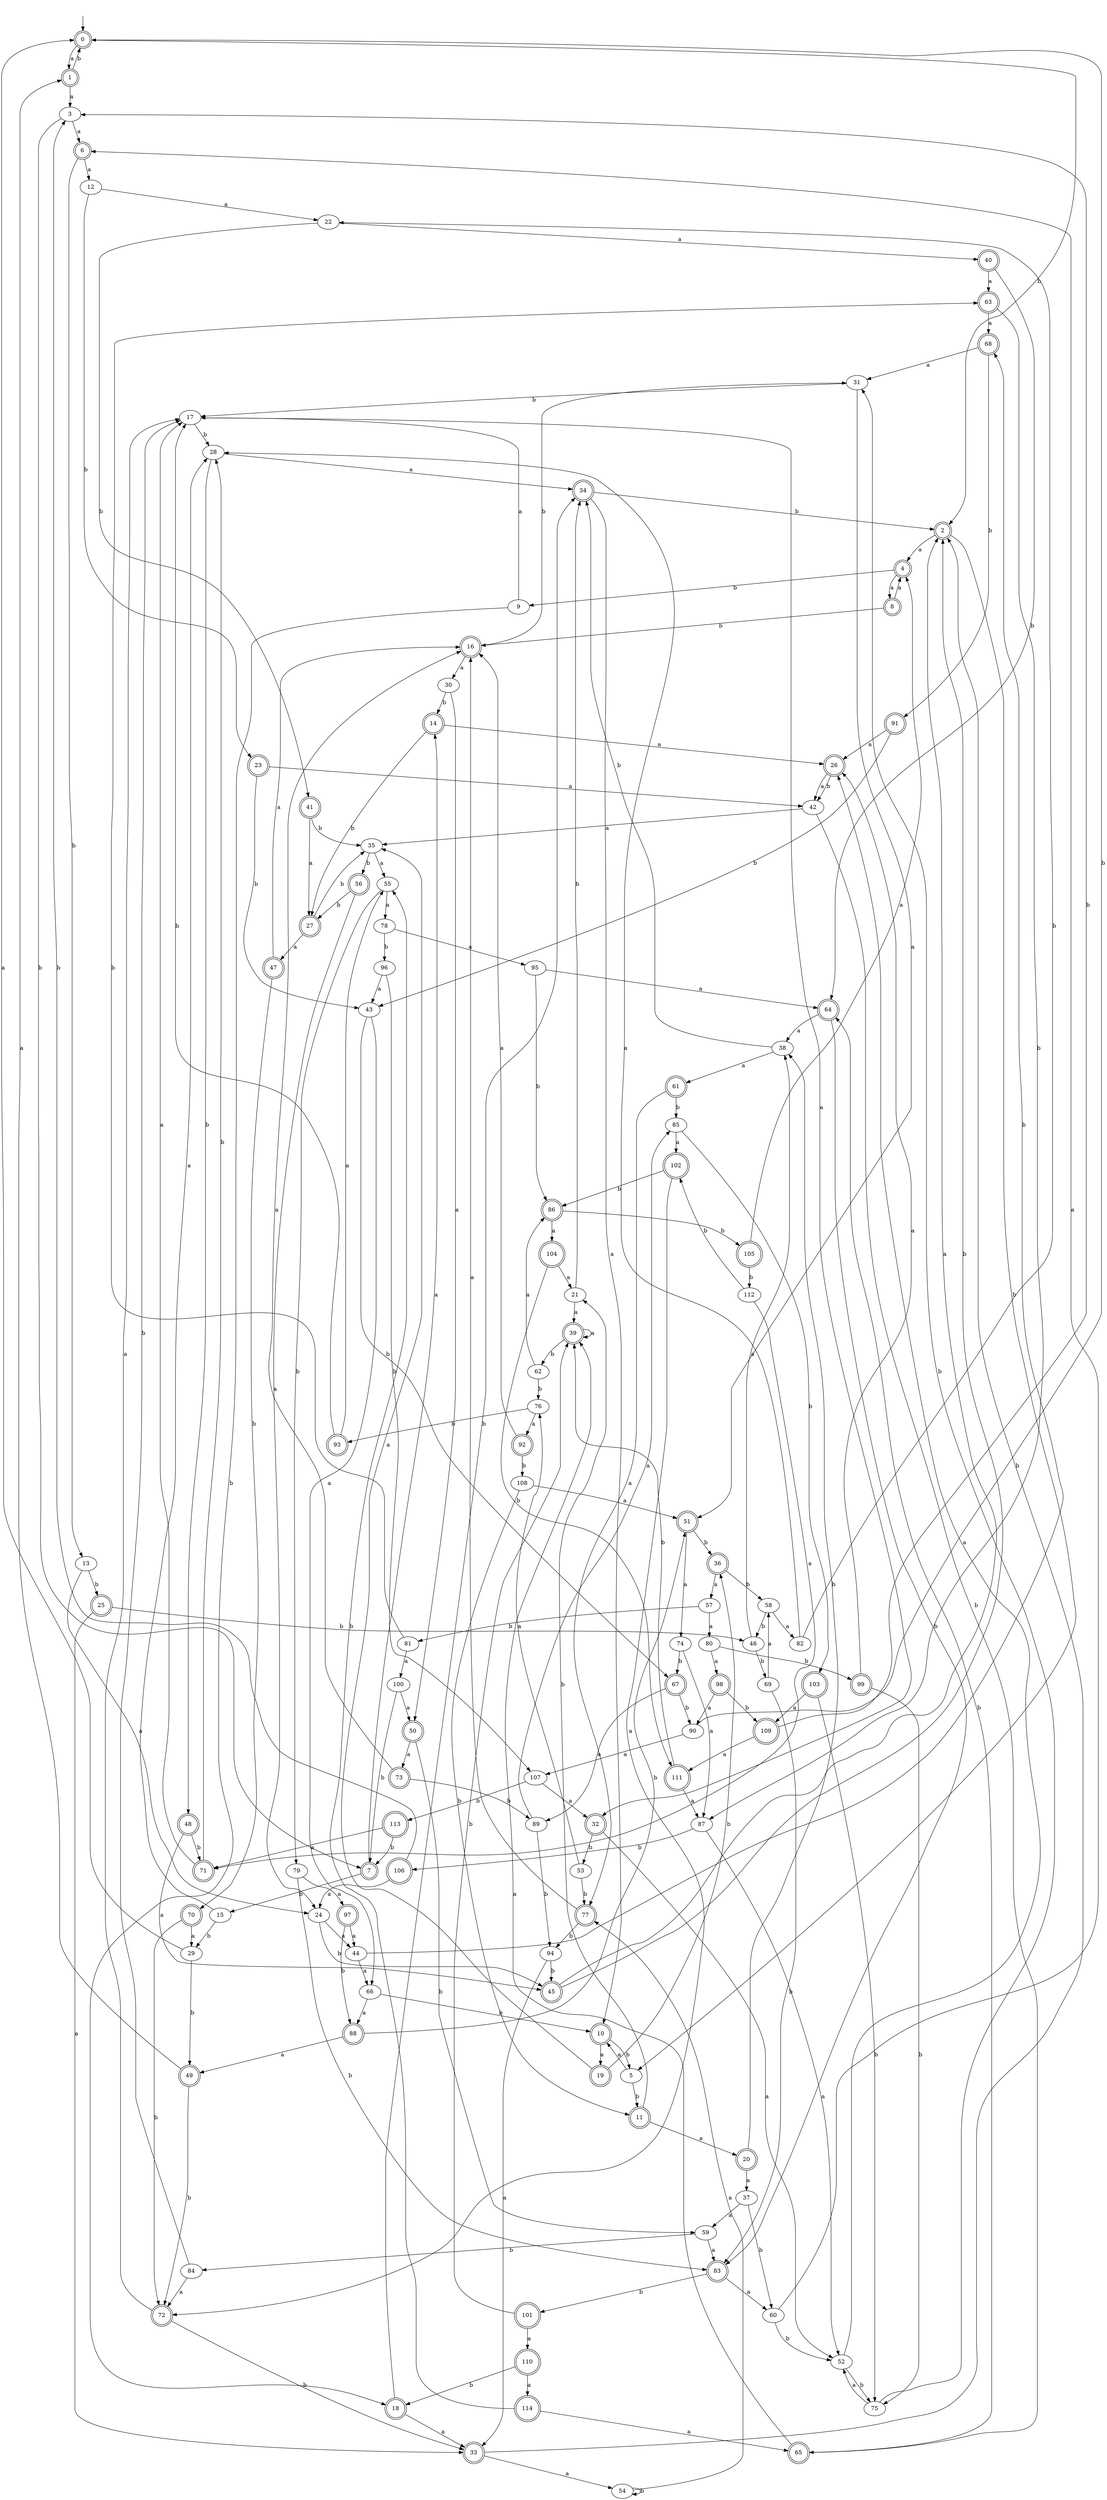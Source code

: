 digraph RandomDFA {
  __start0 [label="", shape=none];
  __start0 -> 0 [label=""];
  0 [shape=circle] [shape=doublecircle]
  0 -> 1 [label="a"]
  0 -> 2 [label="b"]
  1 [shape=doublecircle]
  1 -> 3 [label="a"]
  1 -> 0 [label="b"]
  2 [shape=doublecircle]
  2 -> 4 [label="a"]
  2 -> 5 [label="b"]
  3
  3 -> 6 [label="a"]
  3 -> 7 [label="b"]
  4 [shape=doublecircle]
  4 -> 8 [label="a"]
  4 -> 9 [label="b"]
  5
  5 -> 10 [label="a"]
  5 -> 11 [label="b"]
  6 [shape=doublecircle]
  6 -> 12 [label="a"]
  6 -> 13 [label="b"]
  7 [shape=doublecircle]
  7 -> 14 [label="a"]
  7 -> 15 [label="b"]
  8 [shape=doublecircle]
  8 -> 4 [label="a"]
  8 -> 16 [label="b"]
  9
  9 -> 17 [label="a"]
  9 -> 18 [label="b"]
  10 [shape=doublecircle]
  10 -> 19 [label="a"]
  10 -> 5 [label="b"]
  11 [shape=doublecircle]
  11 -> 20 [label="a"]
  11 -> 21 [label="b"]
  12
  12 -> 22 [label="a"]
  12 -> 23 [label="b"]
  13
  13 -> 24 [label="a"]
  13 -> 25 [label="b"]
  14 [shape=doublecircle]
  14 -> 26 [label="a"]
  14 -> 27 [label="b"]
  15
  15 -> 28 [label="a"]
  15 -> 29 [label="b"]
  16 [shape=doublecircle]
  16 -> 30 [label="a"]
  16 -> 31 [label="b"]
  17
  17 -> 32 [label="a"]
  17 -> 28 [label="b"]
  18 [shape=doublecircle]
  18 -> 33 [label="a"]
  18 -> 34 [label="b"]
  19 [shape=doublecircle]
  19 -> 35 [label="a"]
  19 -> 36 [label="b"]
  20 [shape=doublecircle]
  20 -> 37 [label="a"]
  20 -> 38 [label="b"]
  21
  21 -> 39 [label="a"]
  21 -> 34 [label="b"]
  22
  22 -> 40 [label="a"]
  22 -> 41 [label="b"]
  23 [shape=doublecircle]
  23 -> 42 [label="a"]
  23 -> 43 [label="b"]
  24
  24 -> 44 [label="a"]
  24 -> 45 [label="b"]
  25 [shape=doublecircle]
  25 -> 33 [label="a"]
  25 -> 46 [label="b"]
  26 [shape=doublecircle]
  26 -> 42 [label="a"]
  26 -> 42 [label="b"]
  27 [shape=doublecircle]
  27 -> 47 [label="a"]
  27 -> 35 [label="b"]
  28
  28 -> 34 [label="a"]
  28 -> 48 [label="b"]
  29
  29 -> 0 [label="a"]
  29 -> 49 [label="b"]
  30
  30 -> 50 [label="a"]
  30 -> 14 [label="b"]
  31
  31 -> 51 [label="a"]
  31 -> 17 [label="b"]
  32 [shape=doublecircle]
  32 -> 52 [label="a"]
  32 -> 53 [label="b"]
  33 [shape=doublecircle]
  33 -> 54 [label="a"]
  33 -> 2 [label="b"]
  34 [shape=doublecircle]
  34 -> 10 [label="a"]
  34 -> 2 [label="b"]
  35
  35 -> 55 [label="a"]
  35 -> 56 [label="b"]
  36 [shape=doublecircle]
  36 -> 57 [label="a"]
  36 -> 58 [label="b"]
  37
  37 -> 59 [label="a"]
  37 -> 60 [label="b"]
  38
  38 -> 61 [label="a"]
  38 -> 34 [label="b"]
  39 [shape=doublecircle]
  39 -> 39 [label="a"]
  39 -> 62 [label="b"]
  40 [shape=doublecircle]
  40 -> 63 [label="a"]
  40 -> 64 [label="b"]
  41 [shape=doublecircle]
  41 -> 27 [label="a"]
  41 -> 35 [label="b"]
  42
  42 -> 35 [label="a"]
  42 -> 65 [label="b"]
  43
  43 -> 66 [label="a"]
  43 -> 67 [label="b"]
  44
  44 -> 66 [label="a"]
  44 -> 68 [label="b"]
  45 [shape=doublecircle]
  45 -> 2 [label="a"]
  45 -> 2 [label="b"]
  46
  46 -> 38 [label="a"]
  46 -> 69 [label="b"]
  47 [shape=doublecircle]
  47 -> 16 [label="a"]
  47 -> 70 [label="b"]
  48 [shape=doublecircle]
  48 -> 45 [label="a"]
  48 -> 71 [label="b"]
  49 [shape=doublecircle]
  49 -> 1 [label="a"]
  49 -> 72 [label="b"]
  50 [shape=doublecircle]
  50 -> 73 [label="a"]
  50 -> 59 [label="b"]
  51 [shape=doublecircle]
  51 -> 74 [label="a"]
  51 -> 36 [label="b"]
  52
  52 -> 26 [label="a"]
  52 -> 75 [label="b"]
  53
  53 -> 76 [label="a"]
  53 -> 77 [label="b"]
  54
  54 -> 77 [label="a"]
  54 -> 54 [label="b"]
  55
  55 -> 78 [label="a"]
  55 -> 79 [label="b"]
  56 [shape=doublecircle]
  56 -> 24 [label="a"]
  56 -> 27 [label="b"]
  57
  57 -> 80 [label="a"]
  57 -> 81 [label="b"]
  58
  58 -> 82 [label="a"]
  58 -> 46 [label="b"]
  59
  59 -> 83 [label="a"]
  59 -> 84 [label="b"]
  60
  60 -> 6 [label="a"]
  60 -> 52 [label="b"]
  61 [shape=doublecircle]
  61 -> 77 [label="a"]
  61 -> 85 [label="b"]
  62
  62 -> 86 [label="a"]
  62 -> 76 [label="b"]
  63 [shape=doublecircle]
  63 -> 68 [label="a"]
  63 -> 87 [label="b"]
  64 [shape=doublecircle]
  64 -> 38 [label="a"]
  64 -> 83 [label="b"]
  65 [shape=doublecircle]
  65 -> 39 [label="a"]
  65 -> 64 [label="b"]
  66
  66 -> 88 [label="a"]
  66 -> 10 [label="b"]
  67 [shape=doublecircle]
  67 -> 89 [label="a"]
  67 -> 90 [label="b"]
  68 [shape=doublecircle]
  68 -> 31 [label="a"]
  68 -> 91 [label="b"]
  69
  69 -> 58 [label="a"]
  69 -> 83 [label="b"]
  70 [shape=doublecircle]
  70 -> 29 [label="a"]
  70 -> 72 [label="b"]
  71 [shape=doublecircle]
  71 -> 17 [label="a"]
  71 -> 28 [label="b"]
  72 [shape=doublecircle]
  72 -> 17 [label="a"]
  72 -> 33 [label="b"]
  73 [shape=doublecircle]
  73 -> 16 [label="a"]
  73 -> 89 [label="b"]
  74
  74 -> 87 [label="a"]
  74 -> 67 [label="b"]
  75
  75 -> 52 [label="a"]
  75 -> 31 [label="b"]
  76
  76 -> 92 [label="a"]
  76 -> 93 [label="b"]
  77 [shape=doublecircle]
  77 -> 16 [label="a"]
  77 -> 94 [label="b"]
  78
  78 -> 95 [label="a"]
  78 -> 96 [label="b"]
  79
  79 -> 97 [label="a"]
  79 -> 83 [label="b"]
  80
  80 -> 98 [label="a"]
  80 -> 99 [label="b"]
  81
  81 -> 100 [label="a"]
  81 -> 63 [label="b"]
  82
  82 -> 28 [label="a"]
  82 -> 22 [label="b"]
  83 [shape=doublecircle]
  83 -> 60 [label="a"]
  83 -> 101 [label="b"]
  84
  84 -> 72 [label="a"]
  84 -> 17 [label="b"]
  85
  85 -> 102 [label="a"]
  85 -> 103 [label="b"]
  86 [shape=doublecircle]
  86 -> 104 [label="a"]
  86 -> 105 [label="b"]
  87
  87 -> 52 [label="a"]
  87 -> 106 [label="b"]
  88 [shape=doublecircle]
  88 -> 49 [label="a"]
  88 -> 51 [label="b"]
  89
  89 -> 85 [label="a"]
  89 -> 94 [label="b"]
  90
  90 -> 107 [label="a"]
  90 -> 0 [label="b"]
  91 [shape=doublecircle]
  91 -> 26 [label="a"]
  91 -> 43 [label="b"]
  92 [shape=doublecircle]
  92 -> 16 [label="a"]
  92 -> 108 [label="b"]
  93 [shape=doublecircle]
  93 -> 55 [label="a"]
  93 -> 17 [label="b"]
  94
  94 -> 33 [label="a"]
  94 -> 45 [label="b"]
  95
  95 -> 64 [label="a"]
  95 -> 86 [label="b"]
  96
  96 -> 43 [label="a"]
  96 -> 107 [label="b"]
  97 [shape=doublecircle]
  97 -> 44 [label="a"]
  97 -> 88 [label="b"]
  98 [shape=doublecircle]
  98 -> 90 [label="a"]
  98 -> 109 [label="b"]
  99 [shape=doublecircle]
  99 -> 26 [label="a"]
  99 -> 75 [label="b"]
  100
  100 -> 50 [label="a"]
  100 -> 7 [label="b"]
  101 [shape=doublecircle]
  101 -> 110 [label="a"]
  101 -> 39 [label="b"]
  102 [shape=doublecircle]
  102 -> 72 [label="a"]
  102 -> 86 [label="b"]
  103 [shape=doublecircle]
  103 -> 109 [label="a"]
  103 -> 75 [label="b"]
  104 [shape=doublecircle]
  104 -> 21 [label="a"]
  104 -> 111 [label="b"]
  105 [shape=doublecircle]
  105 -> 4 [label="a"]
  105 -> 112 [label="b"]
  106 [shape=doublecircle]
  106 -> 24 [label="a"]
  106 -> 3 [label="b"]
  107
  107 -> 32 [label="a"]
  107 -> 113 [label="b"]
  108
  108 -> 51 [label="a"]
  108 -> 11 [label="b"]
  109 [shape=doublecircle]
  109 -> 111 [label="a"]
  109 -> 3 [label="b"]
  110 [shape=doublecircle]
  110 -> 114 [label="a"]
  110 -> 18 [label="b"]
  111 [shape=doublecircle]
  111 -> 87 [label="a"]
  111 -> 39 [label="b"]
  112
  112 -> 71 [label="a"]
  112 -> 102 [label="b"]
  113 [shape=doublecircle]
  113 -> 71 [label="a"]
  113 -> 7 [label="b"]
  114 [shape=doublecircle]
  114 -> 65 [label="a"]
  114 -> 55 [label="b"]
}
